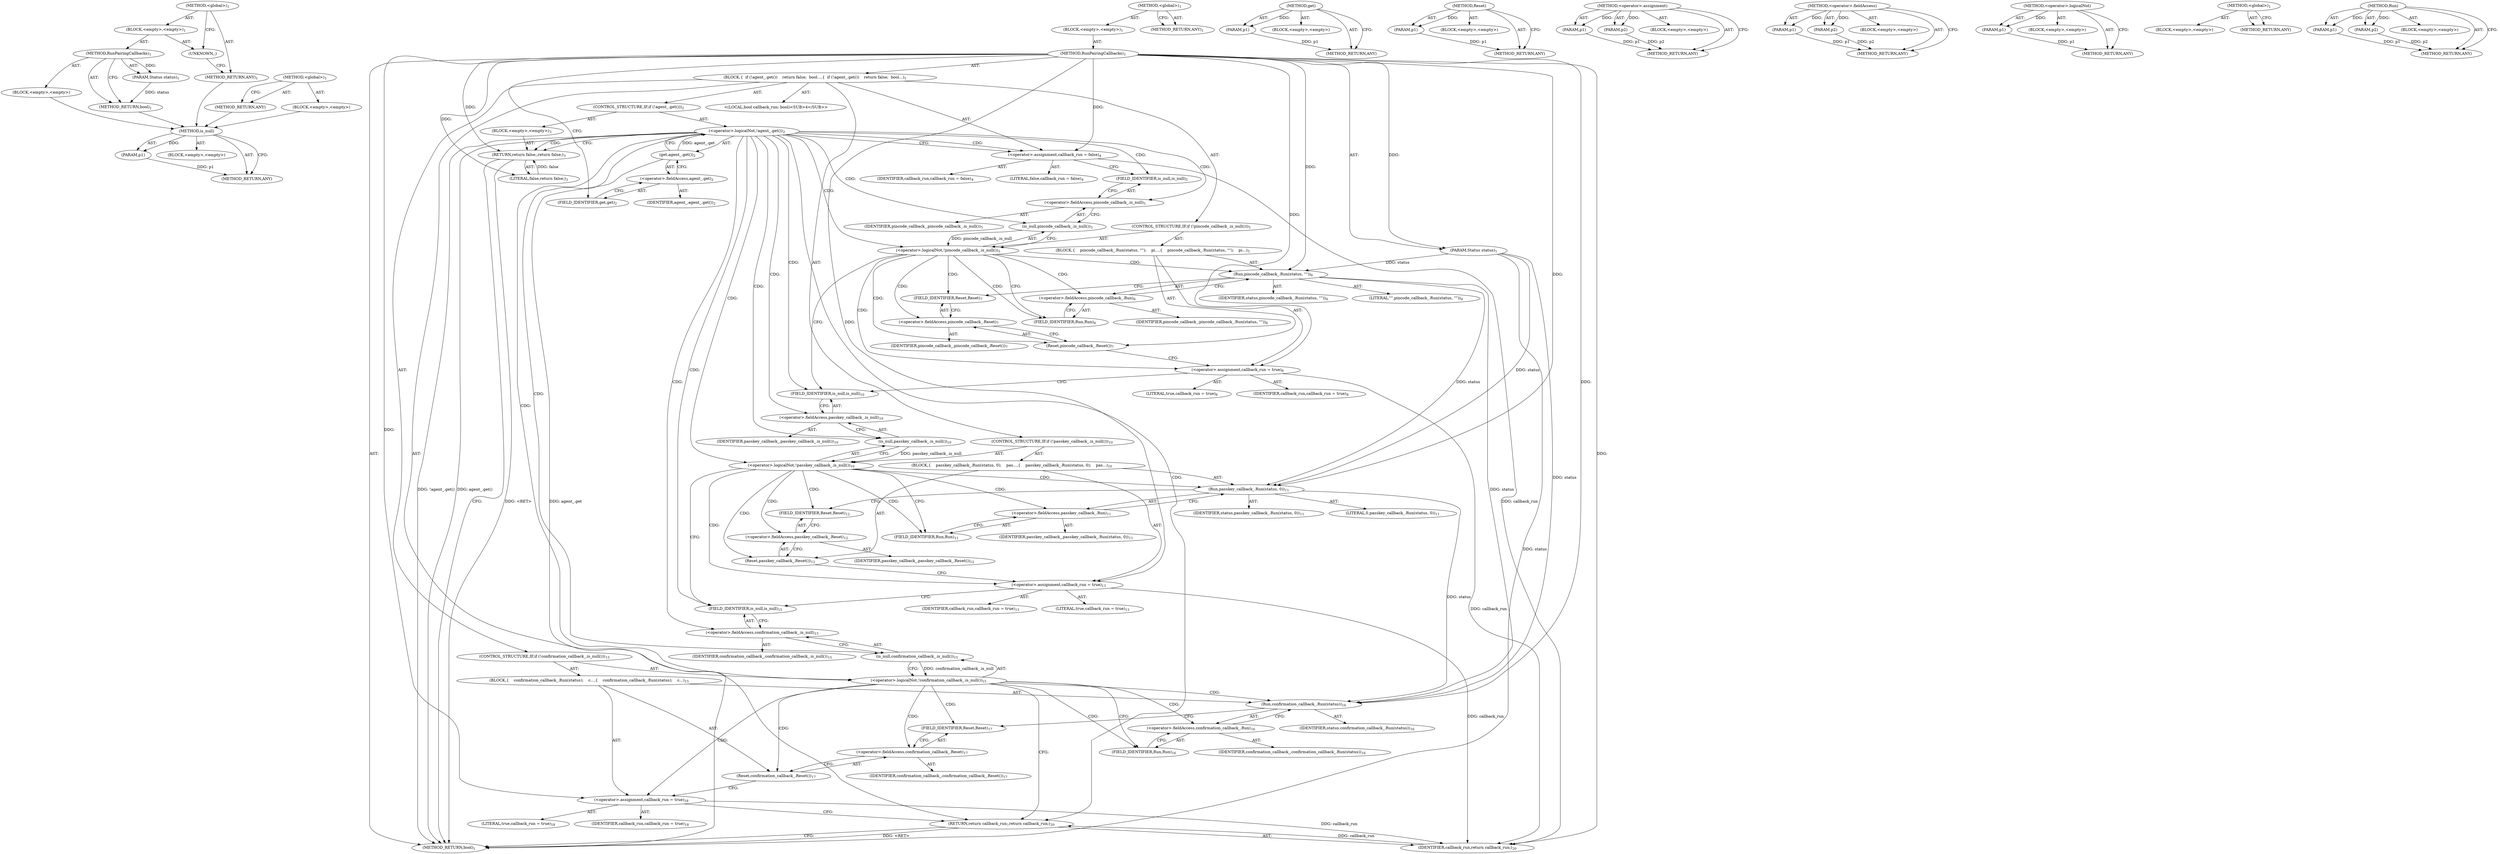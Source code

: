 digraph "&lt;global&gt;" {
vulnerable_126 [label=<(METHOD,is_null)>];
vulnerable_127 [label=<(PARAM,p1)>];
vulnerable_128 [label=<(BLOCK,&lt;empty&gt;,&lt;empty&gt;)>];
vulnerable_129 [label=<(METHOD_RETURN,ANY)>];
vulnerable_6 [label=<(METHOD,&lt;global&gt;)<SUB>1</SUB>>];
vulnerable_7 [label=<(BLOCK,&lt;empty&gt;,&lt;empty&gt;)<SUB>1</SUB>>];
vulnerable_8 [label=<(METHOD,RunPairingCallbacks)<SUB>1</SUB>>];
vulnerable_9 [label=<(PARAM,Status status)<SUB>1</SUB>>];
vulnerable_10 [label=<(BLOCK,{
  if (!agent_.get())
    return false;
  bool...,{
  if (!agent_.get())
    return false;
  bool...)<SUB>1</SUB>>];
vulnerable_11 [label=<(CONTROL_STRUCTURE,IF,if (!agent_.get()))<SUB>2</SUB>>];
vulnerable_12 [label=<(&lt;operator&gt;.logicalNot,!agent_.get())<SUB>2</SUB>>];
vulnerable_13 [label=<(get,agent_.get())<SUB>2</SUB>>];
vulnerable_14 [label=<(&lt;operator&gt;.fieldAccess,agent_.get)<SUB>2</SUB>>];
vulnerable_15 [label=<(IDENTIFIER,agent_,agent_.get())<SUB>2</SUB>>];
vulnerable_16 [label=<(FIELD_IDENTIFIER,get,get)<SUB>2</SUB>>];
vulnerable_17 [label=<(BLOCK,&lt;empty&gt;,&lt;empty&gt;)<SUB>3</SUB>>];
vulnerable_18 [label=<(RETURN,return false;,return false;)<SUB>3</SUB>>];
vulnerable_19 [label=<(LITERAL,false,return false;)<SUB>3</SUB>>];
vulnerable_20 [label="<(LOCAL,bool callback_run: bool)<SUB>4</SUB>>"];
vulnerable_21 [label=<(&lt;operator&gt;.assignment,callback_run = false)<SUB>4</SUB>>];
vulnerable_22 [label=<(IDENTIFIER,callback_run,callback_run = false)<SUB>4</SUB>>];
vulnerable_23 [label=<(LITERAL,false,callback_run = false)<SUB>4</SUB>>];
vulnerable_24 [label=<(CONTROL_STRUCTURE,IF,if (!pincode_callback_.is_null()))<SUB>5</SUB>>];
vulnerable_25 [label=<(&lt;operator&gt;.logicalNot,!pincode_callback_.is_null())<SUB>5</SUB>>];
vulnerable_26 [label=<(is_null,pincode_callback_.is_null())<SUB>5</SUB>>];
vulnerable_27 [label=<(&lt;operator&gt;.fieldAccess,pincode_callback_.is_null)<SUB>5</SUB>>];
vulnerable_28 [label=<(IDENTIFIER,pincode_callback_,pincode_callback_.is_null())<SUB>5</SUB>>];
vulnerable_29 [label=<(FIELD_IDENTIFIER,is_null,is_null)<SUB>5</SUB>>];
vulnerable_30 [label=<(BLOCK,{
    pincode_callback_.Run(status, &quot;&quot;);
    pi...,{
    pincode_callback_.Run(status, &quot;&quot;);
    pi...)<SUB>5</SUB>>];
vulnerable_31 [label=<(Run,pincode_callback_.Run(status, &quot;&quot;))<SUB>6</SUB>>];
vulnerable_32 [label=<(&lt;operator&gt;.fieldAccess,pincode_callback_.Run)<SUB>6</SUB>>];
vulnerable_33 [label=<(IDENTIFIER,pincode_callback_,pincode_callback_.Run(status, &quot;&quot;))<SUB>6</SUB>>];
vulnerable_34 [label=<(FIELD_IDENTIFIER,Run,Run)<SUB>6</SUB>>];
vulnerable_35 [label=<(IDENTIFIER,status,pincode_callback_.Run(status, &quot;&quot;))<SUB>6</SUB>>];
vulnerable_36 [label=<(LITERAL,&quot;&quot;,pincode_callback_.Run(status, &quot;&quot;))<SUB>6</SUB>>];
vulnerable_37 [label=<(Reset,pincode_callback_.Reset())<SUB>7</SUB>>];
vulnerable_38 [label=<(&lt;operator&gt;.fieldAccess,pincode_callback_.Reset)<SUB>7</SUB>>];
vulnerable_39 [label=<(IDENTIFIER,pincode_callback_,pincode_callback_.Reset())<SUB>7</SUB>>];
vulnerable_40 [label=<(FIELD_IDENTIFIER,Reset,Reset)<SUB>7</SUB>>];
vulnerable_41 [label=<(&lt;operator&gt;.assignment,callback_run = true)<SUB>8</SUB>>];
vulnerable_42 [label=<(IDENTIFIER,callback_run,callback_run = true)<SUB>8</SUB>>];
vulnerable_43 [label=<(LITERAL,true,callback_run = true)<SUB>8</SUB>>];
vulnerable_44 [label=<(CONTROL_STRUCTURE,IF,if (!passkey_callback_.is_null()))<SUB>10</SUB>>];
vulnerable_45 [label=<(&lt;operator&gt;.logicalNot,!passkey_callback_.is_null())<SUB>10</SUB>>];
vulnerable_46 [label=<(is_null,passkey_callback_.is_null())<SUB>10</SUB>>];
vulnerable_47 [label=<(&lt;operator&gt;.fieldAccess,passkey_callback_.is_null)<SUB>10</SUB>>];
vulnerable_48 [label=<(IDENTIFIER,passkey_callback_,passkey_callback_.is_null())<SUB>10</SUB>>];
vulnerable_49 [label=<(FIELD_IDENTIFIER,is_null,is_null)<SUB>10</SUB>>];
vulnerable_50 [label=<(BLOCK,{
    passkey_callback_.Run(status, 0);
    pas...,{
    passkey_callback_.Run(status, 0);
    pas...)<SUB>10</SUB>>];
vulnerable_51 [label=<(Run,passkey_callback_.Run(status, 0))<SUB>11</SUB>>];
vulnerable_52 [label=<(&lt;operator&gt;.fieldAccess,passkey_callback_.Run)<SUB>11</SUB>>];
vulnerable_53 [label=<(IDENTIFIER,passkey_callback_,passkey_callback_.Run(status, 0))<SUB>11</SUB>>];
vulnerable_54 [label=<(FIELD_IDENTIFIER,Run,Run)<SUB>11</SUB>>];
vulnerable_55 [label=<(IDENTIFIER,status,passkey_callback_.Run(status, 0))<SUB>11</SUB>>];
vulnerable_56 [label=<(LITERAL,0,passkey_callback_.Run(status, 0))<SUB>11</SUB>>];
vulnerable_57 [label=<(Reset,passkey_callback_.Reset())<SUB>12</SUB>>];
vulnerable_58 [label=<(&lt;operator&gt;.fieldAccess,passkey_callback_.Reset)<SUB>12</SUB>>];
vulnerable_59 [label=<(IDENTIFIER,passkey_callback_,passkey_callback_.Reset())<SUB>12</SUB>>];
vulnerable_60 [label=<(FIELD_IDENTIFIER,Reset,Reset)<SUB>12</SUB>>];
vulnerable_61 [label=<(&lt;operator&gt;.assignment,callback_run = true)<SUB>13</SUB>>];
vulnerable_62 [label=<(IDENTIFIER,callback_run,callback_run = true)<SUB>13</SUB>>];
vulnerable_63 [label=<(LITERAL,true,callback_run = true)<SUB>13</SUB>>];
vulnerable_64 [label=<(CONTROL_STRUCTURE,IF,if (!confirmation_callback_.is_null()))<SUB>15</SUB>>];
vulnerable_65 [label=<(&lt;operator&gt;.logicalNot,!confirmation_callback_.is_null())<SUB>15</SUB>>];
vulnerable_66 [label=<(is_null,confirmation_callback_.is_null())<SUB>15</SUB>>];
vulnerable_67 [label=<(&lt;operator&gt;.fieldAccess,confirmation_callback_.is_null)<SUB>15</SUB>>];
vulnerable_68 [label=<(IDENTIFIER,confirmation_callback_,confirmation_callback_.is_null())<SUB>15</SUB>>];
vulnerable_69 [label=<(FIELD_IDENTIFIER,is_null,is_null)<SUB>15</SUB>>];
vulnerable_70 [label=<(BLOCK,{
    confirmation_callback_.Run(status);
    c...,{
    confirmation_callback_.Run(status);
    c...)<SUB>15</SUB>>];
vulnerable_71 [label=<(Run,confirmation_callback_.Run(status))<SUB>16</SUB>>];
vulnerable_72 [label=<(&lt;operator&gt;.fieldAccess,confirmation_callback_.Run)<SUB>16</SUB>>];
vulnerable_73 [label=<(IDENTIFIER,confirmation_callback_,confirmation_callback_.Run(status))<SUB>16</SUB>>];
vulnerable_74 [label=<(FIELD_IDENTIFIER,Run,Run)<SUB>16</SUB>>];
vulnerable_75 [label=<(IDENTIFIER,status,confirmation_callback_.Run(status))<SUB>16</SUB>>];
vulnerable_76 [label=<(Reset,confirmation_callback_.Reset())<SUB>17</SUB>>];
vulnerable_77 [label=<(&lt;operator&gt;.fieldAccess,confirmation_callback_.Reset)<SUB>17</SUB>>];
vulnerable_78 [label=<(IDENTIFIER,confirmation_callback_,confirmation_callback_.Reset())<SUB>17</SUB>>];
vulnerable_79 [label=<(FIELD_IDENTIFIER,Reset,Reset)<SUB>17</SUB>>];
vulnerable_80 [label=<(&lt;operator&gt;.assignment,callback_run = true)<SUB>18</SUB>>];
vulnerable_81 [label=<(IDENTIFIER,callback_run,callback_run = true)<SUB>18</SUB>>];
vulnerable_82 [label=<(LITERAL,true,callback_run = true)<SUB>18</SUB>>];
vulnerable_83 [label=<(RETURN,return callback_run;,return callback_run;)<SUB>20</SUB>>];
vulnerable_84 [label=<(IDENTIFIER,callback_run,return callback_run;)<SUB>20</SUB>>];
vulnerable_85 [label=<(METHOD_RETURN,bool)<SUB>1</SUB>>];
vulnerable_87 [label=<(METHOD_RETURN,ANY)<SUB>1</SUB>>];
vulnerable_112 [label=<(METHOD,get)>];
vulnerable_113 [label=<(PARAM,p1)>];
vulnerable_114 [label=<(BLOCK,&lt;empty&gt;,&lt;empty&gt;)>];
vulnerable_115 [label=<(METHOD_RETURN,ANY)>];
vulnerable_135 [label=<(METHOD,Reset)>];
vulnerable_136 [label=<(PARAM,p1)>];
vulnerable_137 [label=<(BLOCK,&lt;empty&gt;,&lt;empty&gt;)>];
vulnerable_138 [label=<(METHOD_RETURN,ANY)>];
vulnerable_121 [label=<(METHOD,&lt;operator&gt;.assignment)>];
vulnerable_122 [label=<(PARAM,p1)>];
vulnerable_123 [label=<(PARAM,p2)>];
vulnerable_124 [label=<(BLOCK,&lt;empty&gt;,&lt;empty&gt;)>];
vulnerable_125 [label=<(METHOD_RETURN,ANY)>];
vulnerable_116 [label=<(METHOD,&lt;operator&gt;.fieldAccess)>];
vulnerable_117 [label=<(PARAM,p1)>];
vulnerable_118 [label=<(PARAM,p2)>];
vulnerable_119 [label=<(BLOCK,&lt;empty&gt;,&lt;empty&gt;)>];
vulnerable_120 [label=<(METHOD_RETURN,ANY)>];
vulnerable_108 [label=<(METHOD,&lt;operator&gt;.logicalNot)>];
vulnerable_109 [label=<(PARAM,p1)>];
vulnerable_110 [label=<(BLOCK,&lt;empty&gt;,&lt;empty&gt;)>];
vulnerable_111 [label=<(METHOD_RETURN,ANY)>];
vulnerable_102 [label=<(METHOD,&lt;global&gt;)<SUB>1</SUB>>];
vulnerable_103 [label=<(BLOCK,&lt;empty&gt;,&lt;empty&gt;)>];
vulnerable_104 [label=<(METHOD_RETURN,ANY)>];
vulnerable_130 [label=<(METHOD,Run)>];
vulnerable_131 [label=<(PARAM,p1)>];
vulnerable_132 [label=<(PARAM,p2)>];
vulnerable_133 [label=<(BLOCK,&lt;empty&gt;,&lt;empty&gt;)>];
vulnerable_134 [label=<(METHOD_RETURN,ANY)>];
fixed_6 [label=<(METHOD,&lt;global&gt;)<SUB>1</SUB>>];
fixed_7 [label=<(BLOCK,&lt;empty&gt;,&lt;empty&gt;)<SUB>1</SUB>>];
fixed_8 [label=<(METHOD,RunPairingCallbacks)<SUB>1</SUB>>];
fixed_9 [label=<(PARAM,Status status)<SUB>1</SUB>>];
fixed_10 [label=<(BLOCK,&lt;empty&gt;,&lt;empty&gt;)>];
fixed_11 [label=<(METHOD_RETURN,bool)<SUB>1</SUB>>];
fixed_13 [label=<(UNKNOWN,,)>];
fixed_14 [label=<(METHOD_RETURN,ANY)<SUB>1</SUB>>];
fixed_25 [label=<(METHOD,&lt;global&gt;)<SUB>1</SUB>>];
fixed_26 [label=<(BLOCK,&lt;empty&gt;,&lt;empty&gt;)>];
fixed_27 [label=<(METHOD_RETURN,ANY)>];
vulnerable_126 -> vulnerable_127  [key=0, label="AST: "];
vulnerable_126 -> vulnerable_127  [key=1, label="DDG: "];
vulnerable_126 -> vulnerable_128  [key=0, label="AST: "];
vulnerable_126 -> vulnerable_129  [key=0, label="AST: "];
vulnerable_126 -> vulnerable_129  [key=1, label="CFG: "];
vulnerable_127 -> vulnerable_129  [key=0, label="DDG: p1"];
vulnerable_6 -> vulnerable_7  [key=0, label="AST: "];
vulnerable_6 -> vulnerable_87  [key=0, label="AST: "];
vulnerable_6 -> vulnerable_87  [key=1, label="CFG: "];
vulnerable_7 -> vulnerable_8  [key=0, label="AST: "];
vulnerable_8 -> vulnerable_9  [key=0, label="AST: "];
vulnerable_8 -> vulnerable_9  [key=1, label="DDG: "];
vulnerable_8 -> vulnerable_10  [key=0, label="AST: "];
vulnerable_8 -> vulnerable_85  [key=0, label="AST: "];
vulnerable_8 -> vulnerable_16  [key=0, label="CFG: "];
vulnerable_8 -> vulnerable_21  [key=0, label="DDG: "];
vulnerable_8 -> vulnerable_84  [key=0, label="DDG: "];
vulnerable_8 -> vulnerable_18  [key=0, label="DDG: "];
vulnerable_8 -> vulnerable_41  [key=0, label="DDG: "];
vulnerable_8 -> vulnerable_61  [key=0, label="DDG: "];
vulnerable_8 -> vulnerable_80  [key=0, label="DDG: "];
vulnerable_8 -> vulnerable_19  [key=0, label="DDG: "];
vulnerable_8 -> vulnerable_31  [key=0, label="DDG: "];
vulnerable_8 -> vulnerable_51  [key=0, label="DDG: "];
vulnerable_8 -> vulnerable_71  [key=0, label="DDG: "];
vulnerable_9 -> vulnerable_85  [key=0, label="DDG: status"];
vulnerable_9 -> vulnerable_31  [key=0, label="DDG: status"];
vulnerable_9 -> vulnerable_51  [key=0, label="DDG: status"];
vulnerable_9 -> vulnerable_71  [key=0, label="DDG: status"];
vulnerable_10 -> vulnerable_11  [key=0, label="AST: "];
vulnerable_10 -> vulnerable_20  [key=0, label="AST: "];
vulnerable_10 -> vulnerable_21  [key=0, label="AST: "];
vulnerable_10 -> vulnerable_24  [key=0, label="AST: "];
vulnerable_10 -> vulnerable_44  [key=0, label="AST: "];
vulnerable_10 -> vulnerable_64  [key=0, label="AST: "];
vulnerable_10 -> vulnerable_83  [key=0, label="AST: "];
vulnerable_11 -> vulnerable_12  [key=0, label="AST: "];
vulnerable_11 -> vulnerable_17  [key=0, label="AST: "];
vulnerable_12 -> vulnerable_13  [key=0, label="AST: "];
vulnerable_12 -> vulnerable_18  [key=0, label="CFG: "];
vulnerable_12 -> vulnerable_18  [key=1, label="CDG: "];
vulnerable_12 -> vulnerable_21  [key=0, label="CFG: "];
vulnerable_12 -> vulnerable_21  [key=1, label="CDG: "];
vulnerable_12 -> vulnerable_85  [key=0, label="DDG: agent_.get()"];
vulnerable_12 -> vulnerable_85  [key=1, label="DDG: !agent_.get()"];
vulnerable_12 -> vulnerable_47  [key=0, label="CDG: "];
vulnerable_12 -> vulnerable_49  [key=0, label="CDG: "];
vulnerable_12 -> vulnerable_26  [key=0, label="CDG: "];
vulnerable_12 -> vulnerable_66  [key=0, label="CDG: "];
vulnerable_12 -> vulnerable_46  [key=0, label="CDG: "];
vulnerable_12 -> vulnerable_25  [key=0, label="CDG: "];
vulnerable_12 -> vulnerable_69  [key=0, label="CDG: "];
vulnerable_12 -> vulnerable_67  [key=0, label="CDG: "];
vulnerable_12 -> vulnerable_45  [key=0, label="CDG: "];
vulnerable_12 -> vulnerable_27  [key=0, label="CDG: "];
vulnerable_12 -> vulnerable_29  [key=0, label="CDG: "];
vulnerable_12 -> vulnerable_65  [key=0, label="CDG: "];
vulnerable_12 -> vulnerable_83  [key=0, label="CDG: "];
vulnerable_13 -> vulnerable_14  [key=0, label="AST: "];
vulnerable_13 -> vulnerable_12  [key=0, label="CFG: "];
vulnerable_13 -> vulnerable_12  [key=1, label="DDG: agent_.get"];
vulnerable_13 -> vulnerable_85  [key=0, label="DDG: agent_.get"];
vulnerable_14 -> vulnerable_15  [key=0, label="AST: "];
vulnerable_14 -> vulnerable_16  [key=0, label="AST: "];
vulnerable_14 -> vulnerable_13  [key=0, label="CFG: "];
vulnerable_16 -> vulnerable_14  [key=0, label="CFG: "];
vulnerable_17 -> vulnerable_18  [key=0, label="AST: "];
vulnerable_18 -> vulnerable_19  [key=0, label="AST: "];
vulnerable_18 -> vulnerable_85  [key=0, label="CFG: "];
vulnerable_18 -> vulnerable_85  [key=1, label="DDG: &lt;RET&gt;"];
vulnerable_19 -> vulnerable_18  [key=0, label="DDG: false"];
vulnerable_21 -> vulnerable_22  [key=0, label="AST: "];
vulnerable_21 -> vulnerable_23  [key=0, label="AST: "];
vulnerable_21 -> vulnerable_29  [key=0, label="CFG: "];
vulnerable_21 -> vulnerable_84  [key=0, label="DDG: callback_run"];
vulnerable_24 -> vulnerable_25  [key=0, label="AST: "];
vulnerable_24 -> vulnerable_30  [key=0, label="AST: "];
vulnerable_25 -> vulnerable_26  [key=0, label="AST: "];
vulnerable_25 -> vulnerable_34  [key=0, label="CFG: "];
vulnerable_25 -> vulnerable_34  [key=1, label="CDG: "];
vulnerable_25 -> vulnerable_49  [key=0, label="CFG: "];
vulnerable_25 -> vulnerable_32  [key=0, label="CDG: "];
vulnerable_25 -> vulnerable_37  [key=0, label="CDG: "];
vulnerable_25 -> vulnerable_38  [key=0, label="CDG: "];
vulnerable_25 -> vulnerable_40  [key=0, label="CDG: "];
vulnerable_25 -> vulnerable_41  [key=0, label="CDG: "];
vulnerable_25 -> vulnerable_31  [key=0, label="CDG: "];
vulnerable_26 -> vulnerable_27  [key=0, label="AST: "];
vulnerable_26 -> vulnerable_25  [key=0, label="CFG: "];
vulnerable_26 -> vulnerable_25  [key=1, label="DDG: pincode_callback_.is_null"];
vulnerable_27 -> vulnerable_28  [key=0, label="AST: "];
vulnerable_27 -> vulnerable_29  [key=0, label="AST: "];
vulnerable_27 -> vulnerable_26  [key=0, label="CFG: "];
vulnerable_29 -> vulnerable_27  [key=0, label="CFG: "];
vulnerable_30 -> vulnerable_31  [key=0, label="AST: "];
vulnerable_30 -> vulnerable_37  [key=0, label="AST: "];
vulnerable_30 -> vulnerable_41  [key=0, label="AST: "];
vulnerable_31 -> vulnerable_32  [key=0, label="AST: "];
vulnerable_31 -> vulnerable_35  [key=0, label="AST: "];
vulnerable_31 -> vulnerable_36  [key=0, label="AST: "];
vulnerable_31 -> vulnerable_40  [key=0, label="CFG: "];
vulnerable_31 -> vulnerable_51  [key=0, label="DDG: status"];
vulnerable_31 -> vulnerable_71  [key=0, label="DDG: status"];
vulnerable_32 -> vulnerable_33  [key=0, label="AST: "];
vulnerable_32 -> vulnerable_34  [key=0, label="AST: "];
vulnerable_32 -> vulnerable_31  [key=0, label="CFG: "];
vulnerable_34 -> vulnerable_32  [key=0, label="CFG: "];
vulnerable_37 -> vulnerable_38  [key=0, label="AST: "];
vulnerable_37 -> vulnerable_41  [key=0, label="CFG: "];
vulnerable_38 -> vulnerable_39  [key=0, label="AST: "];
vulnerable_38 -> vulnerable_40  [key=0, label="AST: "];
vulnerable_38 -> vulnerable_37  [key=0, label="CFG: "];
vulnerable_40 -> vulnerable_38  [key=0, label="CFG: "];
vulnerable_41 -> vulnerable_42  [key=0, label="AST: "];
vulnerable_41 -> vulnerable_43  [key=0, label="AST: "];
vulnerable_41 -> vulnerable_49  [key=0, label="CFG: "];
vulnerable_41 -> vulnerable_84  [key=0, label="DDG: callback_run"];
vulnerable_44 -> vulnerable_45  [key=0, label="AST: "];
vulnerable_44 -> vulnerable_50  [key=0, label="AST: "];
vulnerable_45 -> vulnerable_46  [key=0, label="AST: "];
vulnerable_45 -> vulnerable_54  [key=0, label="CFG: "];
vulnerable_45 -> vulnerable_54  [key=1, label="CDG: "];
vulnerable_45 -> vulnerable_69  [key=0, label="CFG: "];
vulnerable_45 -> vulnerable_60  [key=0, label="CDG: "];
vulnerable_45 -> vulnerable_51  [key=0, label="CDG: "];
vulnerable_45 -> vulnerable_57  [key=0, label="CDG: "];
vulnerable_45 -> vulnerable_52  [key=0, label="CDG: "];
vulnerable_45 -> vulnerable_58  [key=0, label="CDG: "];
vulnerable_45 -> vulnerable_61  [key=0, label="CDG: "];
vulnerable_46 -> vulnerable_47  [key=0, label="AST: "];
vulnerable_46 -> vulnerable_45  [key=0, label="CFG: "];
vulnerable_46 -> vulnerable_45  [key=1, label="DDG: passkey_callback_.is_null"];
vulnerable_47 -> vulnerable_48  [key=0, label="AST: "];
vulnerable_47 -> vulnerable_49  [key=0, label="AST: "];
vulnerable_47 -> vulnerable_46  [key=0, label="CFG: "];
vulnerable_49 -> vulnerable_47  [key=0, label="CFG: "];
vulnerable_50 -> vulnerable_51  [key=0, label="AST: "];
vulnerable_50 -> vulnerable_57  [key=0, label="AST: "];
vulnerable_50 -> vulnerable_61  [key=0, label="AST: "];
vulnerable_51 -> vulnerable_52  [key=0, label="AST: "];
vulnerable_51 -> vulnerable_55  [key=0, label="AST: "];
vulnerable_51 -> vulnerable_56  [key=0, label="AST: "];
vulnerable_51 -> vulnerable_60  [key=0, label="CFG: "];
vulnerable_51 -> vulnerable_71  [key=0, label="DDG: status"];
vulnerable_52 -> vulnerable_53  [key=0, label="AST: "];
vulnerable_52 -> vulnerable_54  [key=0, label="AST: "];
vulnerable_52 -> vulnerable_51  [key=0, label="CFG: "];
vulnerable_54 -> vulnerable_52  [key=0, label="CFG: "];
vulnerable_57 -> vulnerable_58  [key=0, label="AST: "];
vulnerable_57 -> vulnerable_61  [key=0, label="CFG: "];
vulnerable_58 -> vulnerable_59  [key=0, label="AST: "];
vulnerable_58 -> vulnerable_60  [key=0, label="AST: "];
vulnerable_58 -> vulnerable_57  [key=0, label="CFG: "];
vulnerable_60 -> vulnerable_58  [key=0, label="CFG: "];
vulnerable_61 -> vulnerable_62  [key=0, label="AST: "];
vulnerable_61 -> vulnerable_63  [key=0, label="AST: "];
vulnerable_61 -> vulnerable_69  [key=0, label="CFG: "];
vulnerable_61 -> vulnerable_84  [key=0, label="DDG: callback_run"];
vulnerable_64 -> vulnerable_65  [key=0, label="AST: "];
vulnerable_64 -> vulnerable_70  [key=0, label="AST: "];
vulnerable_65 -> vulnerable_66  [key=0, label="AST: "];
vulnerable_65 -> vulnerable_74  [key=0, label="CFG: "];
vulnerable_65 -> vulnerable_74  [key=1, label="CDG: "];
vulnerable_65 -> vulnerable_83  [key=0, label="CFG: "];
vulnerable_65 -> vulnerable_77  [key=0, label="CDG: "];
vulnerable_65 -> vulnerable_72  [key=0, label="CDG: "];
vulnerable_65 -> vulnerable_76  [key=0, label="CDG: "];
vulnerable_65 -> vulnerable_79  [key=0, label="CDG: "];
vulnerable_65 -> vulnerable_80  [key=0, label="CDG: "];
vulnerable_65 -> vulnerable_71  [key=0, label="CDG: "];
vulnerable_66 -> vulnerable_67  [key=0, label="AST: "];
vulnerable_66 -> vulnerable_65  [key=0, label="CFG: "];
vulnerable_66 -> vulnerable_65  [key=1, label="DDG: confirmation_callback_.is_null"];
vulnerable_67 -> vulnerable_68  [key=0, label="AST: "];
vulnerable_67 -> vulnerable_69  [key=0, label="AST: "];
vulnerable_67 -> vulnerable_66  [key=0, label="CFG: "];
vulnerable_69 -> vulnerable_67  [key=0, label="CFG: "];
vulnerable_70 -> vulnerable_71  [key=0, label="AST: "];
vulnerable_70 -> vulnerable_76  [key=0, label="AST: "];
vulnerable_70 -> vulnerable_80  [key=0, label="AST: "];
vulnerable_71 -> vulnerable_72  [key=0, label="AST: "];
vulnerable_71 -> vulnerable_75  [key=0, label="AST: "];
vulnerable_71 -> vulnerable_79  [key=0, label="CFG: "];
vulnerable_72 -> vulnerable_73  [key=0, label="AST: "];
vulnerable_72 -> vulnerable_74  [key=0, label="AST: "];
vulnerable_72 -> vulnerable_71  [key=0, label="CFG: "];
vulnerable_74 -> vulnerable_72  [key=0, label="CFG: "];
vulnerable_76 -> vulnerable_77  [key=0, label="AST: "];
vulnerable_76 -> vulnerable_80  [key=0, label="CFG: "];
vulnerable_77 -> vulnerable_78  [key=0, label="AST: "];
vulnerable_77 -> vulnerable_79  [key=0, label="AST: "];
vulnerable_77 -> vulnerable_76  [key=0, label="CFG: "];
vulnerable_79 -> vulnerable_77  [key=0, label="CFG: "];
vulnerable_80 -> vulnerable_81  [key=0, label="AST: "];
vulnerable_80 -> vulnerable_82  [key=0, label="AST: "];
vulnerable_80 -> vulnerable_83  [key=0, label="CFG: "];
vulnerable_80 -> vulnerable_84  [key=0, label="DDG: callback_run"];
vulnerable_83 -> vulnerable_84  [key=0, label="AST: "];
vulnerable_83 -> vulnerable_85  [key=0, label="CFG: "];
vulnerable_83 -> vulnerable_85  [key=1, label="DDG: &lt;RET&gt;"];
vulnerable_84 -> vulnerable_83  [key=0, label="DDG: callback_run"];
vulnerable_112 -> vulnerable_113  [key=0, label="AST: "];
vulnerable_112 -> vulnerable_113  [key=1, label="DDG: "];
vulnerable_112 -> vulnerable_114  [key=0, label="AST: "];
vulnerable_112 -> vulnerable_115  [key=0, label="AST: "];
vulnerable_112 -> vulnerable_115  [key=1, label="CFG: "];
vulnerable_113 -> vulnerable_115  [key=0, label="DDG: p1"];
vulnerable_135 -> vulnerable_136  [key=0, label="AST: "];
vulnerable_135 -> vulnerable_136  [key=1, label="DDG: "];
vulnerable_135 -> vulnerable_137  [key=0, label="AST: "];
vulnerable_135 -> vulnerable_138  [key=0, label="AST: "];
vulnerable_135 -> vulnerable_138  [key=1, label="CFG: "];
vulnerable_136 -> vulnerable_138  [key=0, label="DDG: p1"];
vulnerable_121 -> vulnerable_122  [key=0, label="AST: "];
vulnerable_121 -> vulnerable_122  [key=1, label="DDG: "];
vulnerable_121 -> vulnerable_124  [key=0, label="AST: "];
vulnerable_121 -> vulnerable_123  [key=0, label="AST: "];
vulnerable_121 -> vulnerable_123  [key=1, label="DDG: "];
vulnerable_121 -> vulnerable_125  [key=0, label="AST: "];
vulnerable_121 -> vulnerable_125  [key=1, label="CFG: "];
vulnerable_122 -> vulnerable_125  [key=0, label="DDG: p1"];
vulnerable_123 -> vulnerable_125  [key=0, label="DDG: p2"];
vulnerable_116 -> vulnerable_117  [key=0, label="AST: "];
vulnerable_116 -> vulnerable_117  [key=1, label="DDG: "];
vulnerable_116 -> vulnerable_119  [key=0, label="AST: "];
vulnerable_116 -> vulnerable_118  [key=0, label="AST: "];
vulnerable_116 -> vulnerable_118  [key=1, label="DDG: "];
vulnerable_116 -> vulnerable_120  [key=0, label="AST: "];
vulnerable_116 -> vulnerable_120  [key=1, label="CFG: "];
vulnerable_117 -> vulnerable_120  [key=0, label="DDG: p1"];
vulnerable_118 -> vulnerable_120  [key=0, label="DDG: p2"];
vulnerable_108 -> vulnerable_109  [key=0, label="AST: "];
vulnerable_108 -> vulnerable_109  [key=1, label="DDG: "];
vulnerable_108 -> vulnerable_110  [key=0, label="AST: "];
vulnerable_108 -> vulnerable_111  [key=0, label="AST: "];
vulnerable_108 -> vulnerable_111  [key=1, label="CFG: "];
vulnerable_109 -> vulnerable_111  [key=0, label="DDG: p1"];
vulnerable_102 -> vulnerable_103  [key=0, label="AST: "];
vulnerable_102 -> vulnerable_104  [key=0, label="AST: "];
vulnerable_102 -> vulnerable_104  [key=1, label="CFG: "];
vulnerable_130 -> vulnerable_131  [key=0, label="AST: "];
vulnerable_130 -> vulnerable_131  [key=1, label="DDG: "];
vulnerable_130 -> vulnerable_133  [key=0, label="AST: "];
vulnerable_130 -> vulnerable_132  [key=0, label="AST: "];
vulnerable_130 -> vulnerable_132  [key=1, label="DDG: "];
vulnerable_130 -> vulnerable_134  [key=0, label="AST: "];
vulnerable_130 -> vulnerable_134  [key=1, label="CFG: "];
vulnerable_131 -> vulnerable_134  [key=0, label="DDG: p1"];
vulnerable_132 -> vulnerable_134  [key=0, label="DDG: p2"];
fixed_6 -> fixed_7  [key=0, label="AST: "];
fixed_6 -> fixed_14  [key=0, label="AST: "];
fixed_6 -> fixed_13  [key=0, label="CFG: "];
fixed_7 -> fixed_8  [key=0, label="AST: "];
fixed_7 -> fixed_13  [key=0, label="AST: "];
fixed_8 -> fixed_9  [key=0, label="AST: "];
fixed_8 -> fixed_9  [key=1, label="DDG: "];
fixed_8 -> fixed_10  [key=0, label="AST: "];
fixed_8 -> fixed_11  [key=0, label="AST: "];
fixed_8 -> fixed_11  [key=1, label="CFG: "];
fixed_9 -> fixed_11  [key=0, label="DDG: status"];
fixed_10 -> vulnerable_126  [key=0];
fixed_11 -> vulnerable_126  [key=0];
fixed_13 -> fixed_14  [key=0, label="CFG: "];
fixed_14 -> vulnerable_126  [key=0];
fixed_25 -> fixed_26  [key=0, label="AST: "];
fixed_25 -> fixed_27  [key=0, label="AST: "];
fixed_25 -> fixed_27  [key=1, label="CFG: "];
fixed_26 -> vulnerable_126  [key=0];
fixed_27 -> vulnerable_126  [key=0];
}
